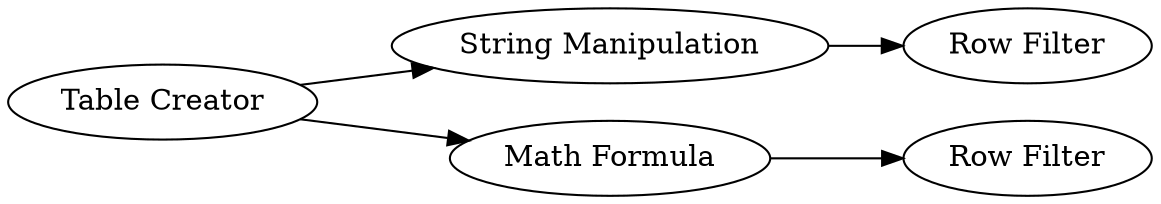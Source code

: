 digraph {
	56 -> 57
	57 -> 58
	56 -> 59
	59 -> 60
	57 [label="String Manipulation"]
	56 [label="Table Creator"]
	58 [label="Row Filter"]
	60 [label="Row Filter"]
	59 [label="Math Formula"]
	rankdir=LR
}
